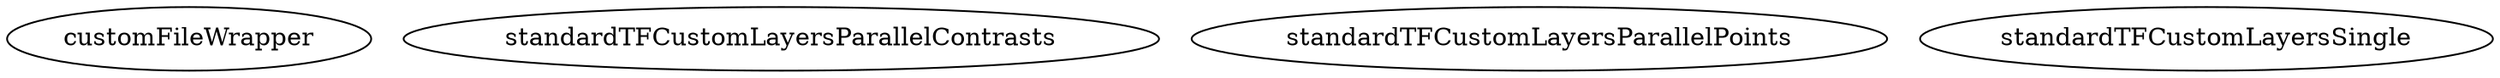 /* Created by mdot for Matlab */
digraph m2html {

  customFileWrapper [URL="customFileWrapper.html"];
  standardTFCustomLayersParallelContrasts [URL="standardTFCustomLayersParallelContrasts.html"];
  standardTFCustomLayersParallelPoints [URL="standardTFCustomLayersParallelPoints.html"];
  standardTFCustomLayersSingle [URL="standardTFCustomLayersSingle.html"];
}